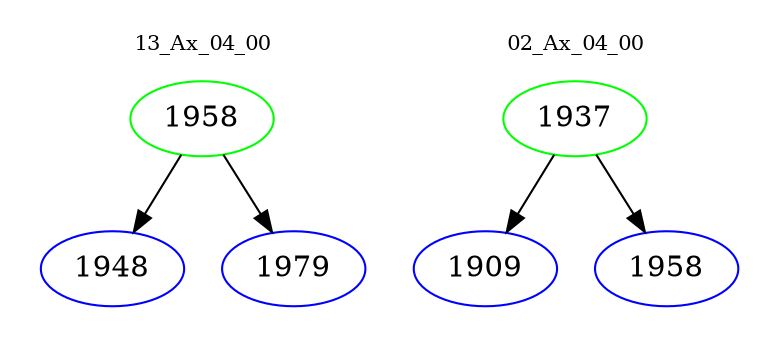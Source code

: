digraph{
subgraph cluster_0 {
color = white
label = "13_Ax_04_00";
fontsize=10;
T0_1958 [label="1958", color="green"]
T0_1958 -> T0_1948 [color="black"]
T0_1948 [label="1948", color="blue"]
T0_1958 -> T0_1979 [color="black"]
T0_1979 [label="1979", color="blue"]
}
subgraph cluster_1 {
color = white
label = "02_Ax_04_00";
fontsize=10;
T1_1937 [label="1937", color="green"]
T1_1937 -> T1_1909 [color="black"]
T1_1909 [label="1909", color="blue"]
T1_1937 -> T1_1958 [color="black"]
T1_1958 [label="1958", color="blue"]
}
}
